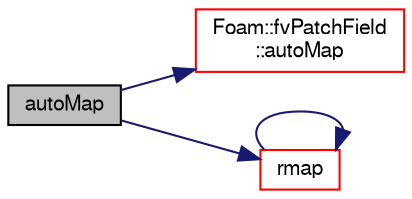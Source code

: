 digraph "autoMap"
{
  bgcolor="transparent";
  edge [fontname="FreeSans",fontsize="10",labelfontname="FreeSans",labelfontsize="10"];
  node [fontname="FreeSans",fontsize="10",shape=record];
  rankdir="LR";
  Node147 [label="autoMap",height=0.2,width=0.4,color="black", fillcolor="grey75", style="filled", fontcolor="black"];
  Node147 -> Node148 [color="midnightblue",fontsize="10",style="solid",fontname="FreeSans"];
  Node148 [label="Foam::fvPatchField\l::autoMap",height=0.2,width=0.4,color="red",URL="$a22354.html#a0ab0c43ce90d756c88dd81e3d0a9eef5",tooltip="Map (and resize as needed) from self given a mapping object. "];
  Node147 -> Node202 [color="midnightblue",fontsize="10",style="solid",fontname="FreeSans"];
  Node202 [label="rmap",height=0.2,width=0.4,color="red",URL="$a21982.html#abe233fd0f00c5f2012c2a8f57f20f5cb",tooltip="Reverse map the given fvPatchField onto this fvPatchField. "];
  Node202 -> Node202 [color="midnightblue",fontsize="10",style="solid",fontname="FreeSans"];
}

